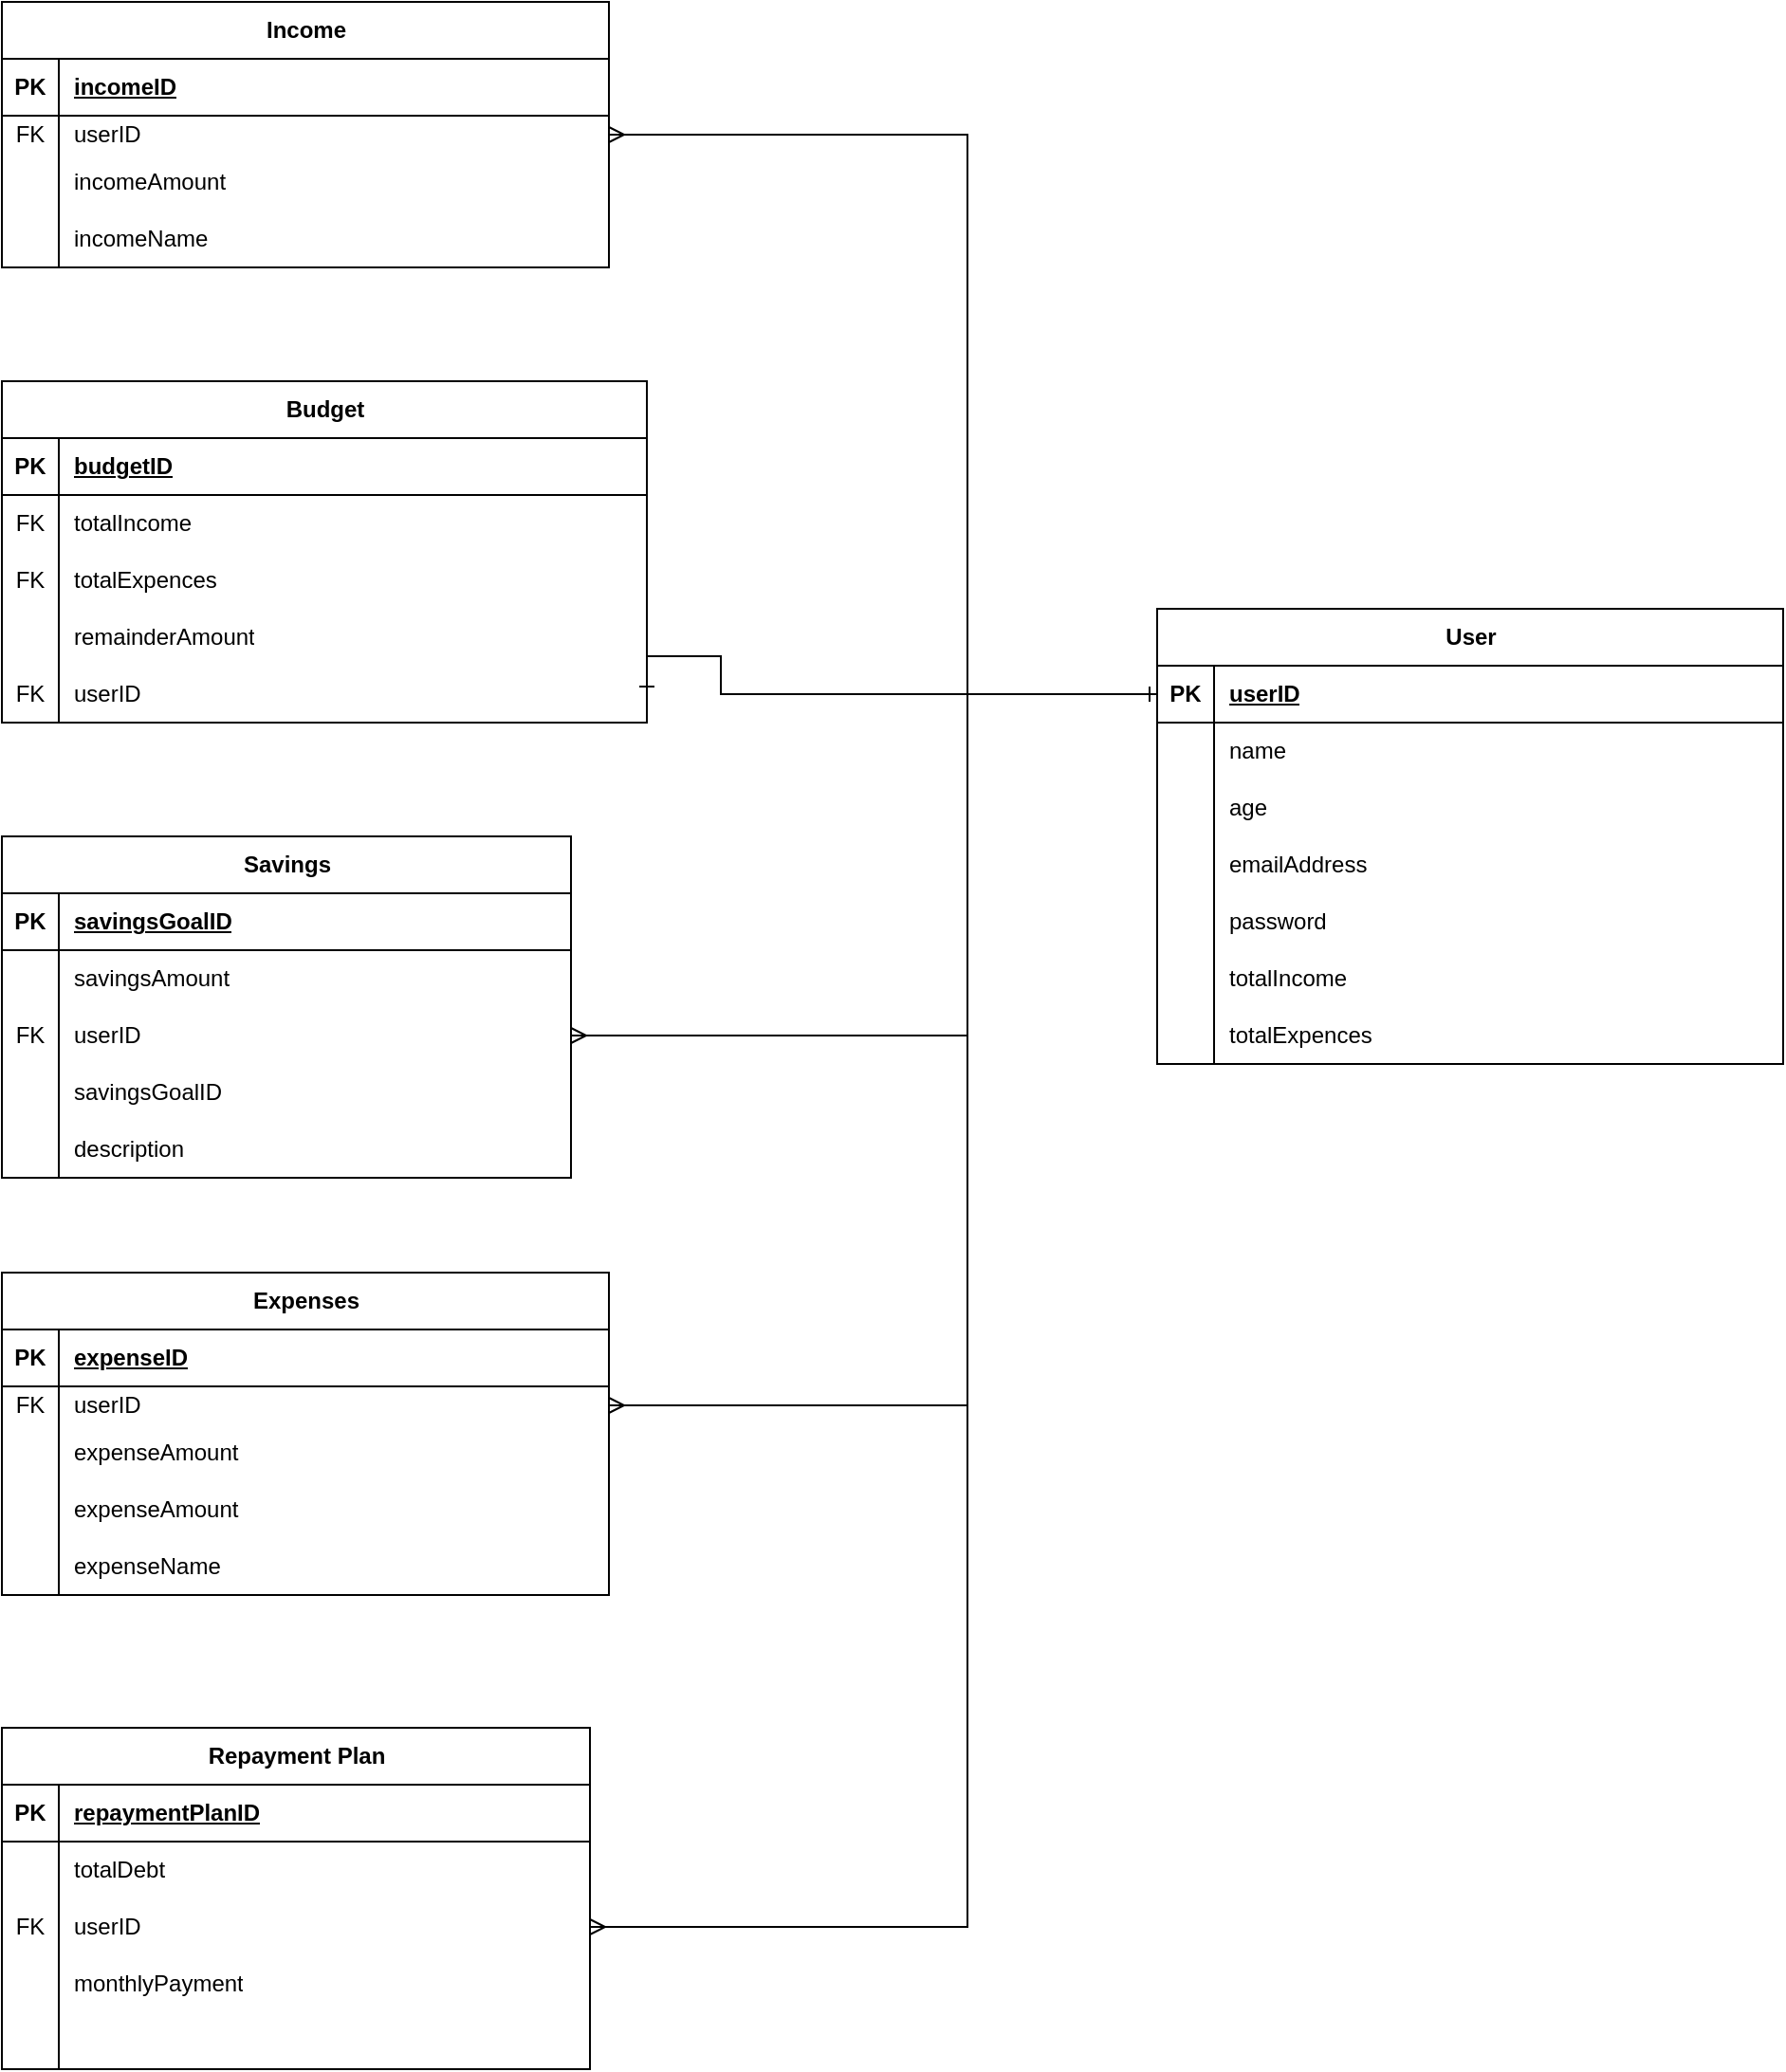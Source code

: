<mxfile version="23.1.5" type="device">
  <diagram name="Page-1" id="XQ-dkR3dl3poLnhSu-D2">
    <mxGraphModel dx="2049" dy="1194" grid="1" gridSize="10" guides="1" tooltips="1" connect="1" arrows="1" fold="1" page="1" pageScale="1" pageWidth="850" pageHeight="1100" math="0" shadow="0">
      <root>
        <mxCell id="0" />
        <mxCell id="1" parent="0" />
        <mxCell id="TmQ6T2Yp7cifDDRlC78--20" value="Expenses" style="shape=table;startSize=30;container=1;collapsible=1;childLayout=tableLayout;fixedRows=1;rowLines=0;fontStyle=1;align=center;resizeLast=1;html=1;" parent="1" vertex="1">
          <mxGeometry x="31" y="700" width="320" height="170" as="geometry" />
        </mxCell>
        <mxCell id="TmQ6T2Yp7cifDDRlC78--21" value="" style="shape=tableRow;horizontal=0;startSize=0;swimlaneHead=0;swimlaneBody=0;fillColor=none;collapsible=0;dropTarget=0;points=[[0,0.5],[1,0.5]];portConstraint=eastwest;top=0;left=0;right=0;bottom=1;" parent="TmQ6T2Yp7cifDDRlC78--20" vertex="1">
          <mxGeometry y="30" width="320" height="30" as="geometry" />
        </mxCell>
        <mxCell id="TmQ6T2Yp7cifDDRlC78--22" value="PK" style="shape=partialRectangle;connectable=0;fillColor=none;top=0;left=0;bottom=0;right=0;fontStyle=1;overflow=hidden;whiteSpace=wrap;html=1;" parent="TmQ6T2Yp7cifDDRlC78--21" vertex="1">
          <mxGeometry width="30" height="30" as="geometry">
            <mxRectangle width="30" height="30" as="alternateBounds" />
          </mxGeometry>
        </mxCell>
        <mxCell id="TmQ6T2Yp7cifDDRlC78--23" value="expenseID" style="shape=partialRectangle;connectable=0;fillColor=none;top=0;left=0;bottom=0;right=0;align=left;spacingLeft=6;fontStyle=5;overflow=hidden;whiteSpace=wrap;html=1;" parent="TmQ6T2Yp7cifDDRlC78--21" vertex="1">
          <mxGeometry x="30" width="290" height="30" as="geometry">
            <mxRectangle width="290" height="30" as="alternateBounds" />
          </mxGeometry>
        </mxCell>
        <mxCell id="TmQ6T2Yp7cifDDRlC78--24" value="" style="shape=tableRow;horizontal=0;startSize=0;swimlaneHead=0;swimlaneBody=0;fillColor=none;collapsible=0;dropTarget=0;points=[[0,0.5],[1,0.5]];portConstraint=eastwest;top=0;left=0;right=0;bottom=0;" parent="TmQ6T2Yp7cifDDRlC78--20" vertex="1">
          <mxGeometry y="60" width="320" height="20" as="geometry" />
        </mxCell>
        <mxCell id="TmQ6T2Yp7cifDDRlC78--25" value="FK" style="shape=partialRectangle;connectable=0;fillColor=none;top=0;left=0;bottom=0;right=0;editable=1;overflow=hidden;whiteSpace=wrap;html=1;" parent="TmQ6T2Yp7cifDDRlC78--24" vertex="1">
          <mxGeometry width="30" height="20" as="geometry">
            <mxRectangle width="30" height="20" as="alternateBounds" />
          </mxGeometry>
        </mxCell>
        <mxCell id="TmQ6T2Yp7cifDDRlC78--26" value="userID" style="shape=partialRectangle;connectable=0;fillColor=none;top=0;left=0;bottom=0;right=0;align=left;spacingLeft=6;overflow=hidden;whiteSpace=wrap;html=1;" parent="TmQ6T2Yp7cifDDRlC78--24" vertex="1">
          <mxGeometry x="30" width="290" height="20" as="geometry">
            <mxRectangle width="290" height="20" as="alternateBounds" />
          </mxGeometry>
        </mxCell>
        <mxCell id="TmQ6T2Yp7cifDDRlC78--155" value="" style="shape=tableRow;horizontal=0;startSize=0;swimlaneHead=0;swimlaneBody=0;fillColor=none;collapsible=0;dropTarget=0;points=[[0,0.5],[1,0.5]];portConstraint=eastwest;top=0;left=0;right=0;bottom=0;" parent="TmQ6T2Yp7cifDDRlC78--20" vertex="1">
          <mxGeometry y="80" width="320" height="30" as="geometry" />
        </mxCell>
        <mxCell id="TmQ6T2Yp7cifDDRlC78--156" value="" style="shape=partialRectangle;connectable=0;fillColor=none;top=0;left=0;bottom=0;right=0;editable=1;overflow=hidden;whiteSpace=wrap;html=1;" parent="TmQ6T2Yp7cifDDRlC78--155" vertex="1">
          <mxGeometry width="30" height="30" as="geometry">
            <mxRectangle width="30" height="30" as="alternateBounds" />
          </mxGeometry>
        </mxCell>
        <mxCell id="TmQ6T2Yp7cifDDRlC78--157" value="expenseAmount" style="shape=partialRectangle;connectable=0;fillColor=none;top=0;left=0;bottom=0;right=0;align=left;spacingLeft=6;overflow=hidden;whiteSpace=wrap;html=1;" parent="TmQ6T2Yp7cifDDRlC78--155" vertex="1">
          <mxGeometry x="30" width="290" height="30" as="geometry">
            <mxRectangle width="290" height="30" as="alternateBounds" />
          </mxGeometry>
        </mxCell>
        <mxCell id="TmQ6T2Yp7cifDDRlC78--27" value="" style="shape=tableRow;horizontal=0;startSize=0;swimlaneHead=0;swimlaneBody=0;fillColor=none;collapsible=0;dropTarget=0;points=[[0,0.5],[1,0.5]];portConstraint=eastwest;top=0;left=0;right=0;bottom=0;" parent="TmQ6T2Yp7cifDDRlC78--20" vertex="1">
          <mxGeometry y="110" width="320" height="30" as="geometry" />
        </mxCell>
        <mxCell id="TmQ6T2Yp7cifDDRlC78--28" value="" style="shape=partialRectangle;connectable=0;fillColor=none;top=0;left=0;bottom=0;right=0;editable=1;overflow=hidden;whiteSpace=wrap;html=1;" parent="TmQ6T2Yp7cifDDRlC78--27" vertex="1">
          <mxGeometry width="30" height="30" as="geometry">
            <mxRectangle width="30" height="30" as="alternateBounds" />
          </mxGeometry>
        </mxCell>
        <mxCell id="TmQ6T2Yp7cifDDRlC78--29" value="expenseAmount" style="shape=partialRectangle;connectable=0;fillColor=none;top=0;left=0;bottom=0;right=0;align=left;spacingLeft=6;overflow=hidden;whiteSpace=wrap;html=1;" parent="TmQ6T2Yp7cifDDRlC78--27" vertex="1">
          <mxGeometry x="30" width="290" height="30" as="geometry">
            <mxRectangle width="290" height="30" as="alternateBounds" />
          </mxGeometry>
        </mxCell>
        <mxCell id="TmQ6T2Yp7cifDDRlC78--30" value="" style="shape=tableRow;horizontal=0;startSize=0;swimlaneHead=0;swimlaneBody=0;fillColor=none;collapsible=0;dropTarget=0;points=[[0,0.5],[1,0.5]];portConstraint=eastwest;top=0;left=0;right=0;bottom=0;" parent="TmQ6T2Yp7cifDDRlC78--20" vertex="1">
          <mxGeometry y="140" width="320" height="30" as="geometry" />
        </mxCell>
        <mxCell id="TmQ6T2Yp7cifDDRlC78--31" value="" style="shape=partialRectangle;connectable=0;fillColor=none;top=0;left=0;bottom=0;right=0;editable=1;overflow=hidden;whiteSpace=wrap;html=1;" parent="TmQ6T2Yp7cifDDRlC78--30" vertex="1">
          <mxGeometry width="30" height="30" as="geometry">
            <mxRectangle width="30" height="30" as="alternateBounds" />
          </mxGeometry>
        </mxCell>
        <mxCell id="TmQ6T2Yp7cifDDRlC78--32" value="expenseName" style="shape=partialRectangle;connectable=0;fillColor=none;top=0;left=0;bottom=0;right=0;align=left;spacingLeft=6;overflow=hidden;whiteSpace=wrap;html=1;" parent="TmQ6T2Yp7cifDDRlC78--30" vertex="1">
          <mxGeometry x="30" width="290" height="30" as="geometry">
            <mxRectangle width="290" height="30" as="alternateBounds" />
          </mxGeometry>
        </mxCell>
        <mxCell id="TmQ6T2Yp7cifDDRlC78--39" value="Budget" style="shape=table;startSize=30;container=1;collapsible=1;childLayout=tableLayout;fixedRows=1;rowLines=0;fontStyle=1;align=center;resizeLast=1;html=1;" parent="1" vertex="1">
          <mxGeometry x="31" y="230" width="340" height="180" as="geometry" />
        </mxCell>
        <mxCell id="TmQ6T2Yp7cifDDRlC78--40" value="" style="shape=tableRow;horizontal=0;startSize=0;swimlaneHead=0;swimlaneBody=0;fillColor=none;collapsible=0;dropTarget=0;points=[[0,0.5],[1,0.5]];portConstraint=eastwest;top=0;left=0;right=0;bottom=1;" parent="TmQ6T2Yp7cifDDRlC78--39" vertex="1">
          <mxGeometry y="30" width="340" height="30" as="geometry" />
        </mxCell>
        <mxCell id="TmQ6T2Yp7cifDDRlC78--41" value="PK" style="shape=partialRectangle;connectable=0;fillColor=none;top=0;left=0;bottom=0;right=0;fontStyle=1;overflow=hidden;whiteSpace=wrap;html=1;" parent="TmQ6T2Yp7cifDDRlC78--40" vertex="1">
          <mxGeometry width="30" height="30" as="geometry">
            <mxRectangle width="30" height="30" as="alternateBounds" />
          </mxGeometry>
        </mxCell>
        <mxCell id="TmQ6T2Yp7cifDDRlC78--42" value="budgetID" style="shape=partialRectangle;connectable=0;fillColor=none;top=0;left=0;bottom=0;right=0;align=left;spacingLeft=6;fontStyle=5;overflow=hidden;whiteSpace=wrap;html=1;" parent="TmQ6T2Yp7cifDDRlC78--40" vertex="1">
          <mxGeometry x="30" width="310" height="30" as="geometry">
            <mxRectangle width="310" height="30" as="alternateBounds" />
          </mxGeometry>
        </mxCell>
        <mxCell id="TmQ6T2Yp7cifDDRlC78--43" value="" style="shape=tableRow;horizontal=0;startSize=0;swimlaneHead=0;swimlaneBody=0;fillColor=none;collapsible=0;dropTarget=0;points=[[0,0.5],[1,0.5]];portConstraint=eastwest;top=0;left=0;right=0;bottom=0;" parent="TmQ6T2Yp7cifDDRlC78--39" vertex="1">
          <mxGeometry y="60" width="340" height="30" as="geometry" />
        </mxCell>
        <mxCell id="TmQ6T2Yp7cifDDRlC78--44" value="FK" style="shape=partialRectangle;connectable=0;fillColor=none;top=0;left=0;bottom=0;right=0;editable=1;overflow=hidden;whiteSpace=wrap;html=1;" parent="TmQ6T2Yp7cifDDRlC78--43" vertex="1">
          <mxGeometry width="30" height="30" as="geometry">
            <mxRectangle width="30" height="30" as="alternateBounds" />
          </mxGeometry>
        </mxCell>
        <mxCell id="TmQ6T2Yp7cifDDRlC78--45" value="totalIncome" style="shape=partialRectangle;connectable=0;fillColor=none;top=0;left=0;bottom=0;right=0;align=left;spacingLeft=6;overflow=hidden;whiteSpace=wrap;html=1;" parent="TmQ6T2Yp7cifDDRlC78--43" vertex="1">
          <mxGeometry x="30" width="310" height="30" as="geometry">
            <mxRectangle width="310" height="30" as="alternateBounds" />
          </mxGeometry>
        </mxCell>
        <mxCell id="TmQ6T2Yp7cifDDRlC78--46" value="" style="shape=tableRow;horizontal=0;startSize=0;swimlaneHead=0;swimlaneBody=0;fillColor=none;collapsible=0;dropTarget=0;points=[[0,0.5],[1,0.5]];portConstraint=eastwest;top=0;left=0;right=0;bottom=0;" parent="TmQ6T2Yp7cifDDRlC78--39" vertex="1">
          <mxGeometry y="90" width="340" height="30" as="geometry" />
        </mxCell>
        <mxCell id="TmQ6T2Yp7cifDDRlC78--47" value="FK" style="shape=partialRectangle;connectable=0;fillColor=none;top=0;left=0;bottom=0;right=0;editable=1;overflow=hidden;whiteSpace=wrap;html=1;" parent="TmQ6T2Yp7cifDDRlC78--46" vertex="1">
          <mxGeometry width="30" height="30" as="geometry">
            <mxRectangle width="30" height="30" as="alternateBounds" />
          </mxGeometry>
        </mxCell>
        <mxCell id="TmQ6T2Yp7cifDDRlC78--48" value="totalExpences" style="shape=partialRectangle;connectable=0;fillColor=none;top=0;left=0;bottom=0;right=0;align=left;spacingLeft=6;overflow=hidden;whiteSpace=wrap;html=1;" parent="TmQ6T2Yp7cifDDRlC78--46" vertex="1">
          <mxGeometry x="30" width="310" height="30" as="geometry">
            <mxRectangle width="310" height="30" as="alternateBounds" />
          </mxGeometry>
        </mxCell>
        <mxCell id="TmQ6T2Yp7cifDDRlC78--49" value="" style="shape=tableRow;horizontal=0;startSize=0;swimlaneHead=0;swimlaneBody=0;fillColor=none;collapsible=0;dropTarget=0;points=[[0,0.5],[1,0.5]];portConstraint=eastwest;top=0;left=0;right=0;bottom=0;" parent="TmQ6T2Yp7cifDDRlC78--39" vertex="1">
          <mxGeometry y="120" width="340" height="30" as="geometry" />
        </mxCell>
        <mxCell id="TmQ6T2Yp7cifDDRlC78--50" value="" style="shape=partialRectangle;connectable=0;fillColor=none;top=0;left=0;bottom=0;right=0;editable=1;overflow=hidden;whiteSpace=wrap;html=1;" parent="TmQ6T2Yp7cifDDRlC78--49" vertex="1">
          <mxGeometry width="30" height="30" as="geometry">
            <mxRectangle width="30" height="30" as="alternateBounds" />
          </mxGeometry>
        </mxCell>
        <mxCell id="TmQ6T2Yp7cifDDRlC78--51" value="remainderAmount" style="shape=partialRectangle;connectable=0;fillColor=none;top=0;left=0;bottom=0;right=0;align=left;spacingLeft=6;overflow=hidden;whiteSpace=wrap;html=1;" parent="TmQ6T2Yp7cifDDRlC78--49" vertex="1">
          <mxGeometry x="30" width="310" height="30" as="geometry">
            <mxRectangle width="310" height="30" as="alternateBounds" />
          </mxGeometry>
        </mxCell>
        <mxCell id="TmQ6T2Yp7cifDDRlC78--52" value="" style="shape=tableRow;horizontal=0;startSize=0;swimlaneHead=0;swimlaneBody=0;fillColor=none;collapsible=0;dropTarget=0;points=[[0,0.5],[1,0.5]];portConstraint=eastwest;top=0;left=0;right=0;bottom=0;" parent="TmQ6T2Yp7cifDDRlC78--39" vertex="1">
          <mxGeometry y="150" width="340" height="30" as="geometry" />
        </mxCell>
        <mxCell id="TmQ6T2Yp7cifDDRlC78--53" value="FK" style="shape=partialRectangle;connectable=0;fillColor=none;top=0;left=0;bottom=0;right=0;editable=1;overflow=hidden;whiteSpace=wrap;html=1;" parent="TmQ6T2Yp7cifDDRlC78--52" vertex="1">
          <mxGeometry width="30" height="30" as="geometry">
            <mxRectangle width="30" height="30" as="alternateBounds" />
          </mxGeometry>
        </mxCell>
        <mxCell id="TmQ6T2Yp7cifDDRlC78--54" value="userID" style="shape=partialRectangle;connectable=0;fillColor=none;top=0;left=0;bottom=0;right=0;align=left;spacingLeft=6;overflow=hidden;whiteSpace=wrap;html=1;" parent="TmQ6T2Yp7cifDDRlC78--52" vertex="1">
          <mxGeometry x="30" width="310" height="30" as="geometry">
            <mxRectangle width="310" height="30" as="alternateBounds" />
          </mxGeometry>
        </mxCell>
        <mxCell id="TmQ6T2Yp7cifDDRlC78--58" value="Savings" style="shape=table;startSize=30;container=1;collapsible=1;childLayout=tableLayout;fixedRows=1;rowLines=0;fontStyle=1;align=center;resizeLast=1;html=1;" parent="1" vertex="1">
          <mxGeometry x="31" y="470" width="300" height="180" as="geometry" />
        </mxCell>
        <mxCell id="TmQ6T2Yp7cifDDRlC78--59" value="" style="shape=tableRow;horizontal=0;startSize=0;swimlaneHead=0;swimlaneBody=0;fillColor=none;collapsible=0;dropTarget=0;points=[[0,0.5],[1,0.5]];portConstraint=eastwest;top=0;left=0;right=0;bottom=1;" parent="TmQ6T2Yp7cifDDRlC78--58" vertex="1">
          <mxGeometry y="30" width="300" height="30" as="geometry" />
        </mxCell>
        <mxCell id="TmQ6T2Yp7cifDDRlC78--60" value="PK" style="shape=partialRectangle;connectable=0;fillColor=none;top=0;left=0;bottom=0;right=0;fontStyle=1;overflow=hidden;whiteSpace=wrap;html=1;" parent="TmQ6T2Yp7cifDDRlC78--59" vertex="1">
          <mxGeometry width="30" height="30" as="geometry">
            <mxRectangle width="30" height="30" as="alternateBounds" />
          </mxGeometry>
        </mxCell>
        <mxCell id="TmQ6T2Yp7cifDDRlC78--61" value="savingsGoalID" style="shape=partialRectangle;connectable=0;fillColor=none;top=0;left=0;bottom=0;right=0;align=left;spacingLeft=6;fontStyle=5;overflow=hidden;whiteSpace=wrap;html=1;" parent="TmQ6T2Yp7cifDDRlC78--59" vertex="1">
          <mxGeometry x="30" width="270" height="30" as="geometry">
            <mxRectangle width="270" height="30" as="alternateBounds" />
          </mxGeometry>
        </mxCell>
        <mxCell id="TmQ6T2Yp7cifDDRlC78--62" value="" style="shape=tableRow;horizontal=0;startSize=0;swimlaneHead=0;swimlaneBody=0;fillColor=none;collapsible=0;dropTarget=0;points=[[0,0.5],[1,0.5]];portConstraint=eastwest;top=0;left=0;right=0;bottom=0;" parent="TmQ6T2Yp7cifDDRlC78--58" vertex="1">
          <mxGeometry y="60" width="300" height="30" as="geometry" />
        </mxCell>
        <mxCell id="TmQ6T2Yp7cifDDRlC78--63" value="" style="shape=partialRectangle;connectable=0;fillColor=none;top=0;left=0;bottom=0;right=0;editable=1;overflow=hidden;whiteSpace=wrap;html=1;" parent="TmQ6T2Yp7cifDDRlC78--62" vertex="1">
          <mxGeometry width="30" height="30" as="geometry">
            <mxRectangle width="30" height="30" as="alternateBounds" />
          </mxGeometry>
        </mxCell>
        <mxCell id="TmQ6T2Yp7cifDDRlC78--64" value="savingsAmount" style="shape=partialRectangle;connectable=0;fillColor=none;top=0;left=0;bottom=0;right=0;align=left;spacingLeft=6;overflow=hidden;whiteSpace=wrap;html=1;" parent="TmQ6T2Yp7cifDDRlC78--62" vertex="1">
          <mxGeometry x="30" width="270" height="30" as="geometry">
            <mxRectangle width="270" height="30" as="alternateBounds" />
          </mxGeometry>
        </mxCell>
        <mxCell id="TmQ6T2Yp7cifDDRlC78--65" value="" style="shape=tableRow;horizontal=0;startSize=0;swimlaneHead=0;swimlaneBody=0;fillColor=none;collapsible=0;dropTarget=0;points=[[0,0.5],[1,0.5]];portConstraint=eastwest;top=0;left=0;right=0;bottom=0;" parent="TmQ6T2Yp7cifDDRlC78--58" vertex="1">
          <mxGeometry y="90" width="300" height="30" as="geometry" />
        </mxCell>
        <mxCell id="TmQ6T2Yp7cifDDRlC78--66" value="FK" style="shape=partialRectangle;connectable=0;fillColor=none;top=0;left=0;bottom=0;right=0;editable=1;overflow=hidden;whiteSpace=wrap;html=1;" parent="TmQ6T2Yp7cifDDRlC78--65" vertex="1">
          <mxGeometry width="30" height="30" as="geometry">
            <mxRectangle width="30" height="30" as="alternateBounds" />
          </mxGeometry>
        </mxCell>
        <mxCell id="TmQ6T2Yp7cifDDRlC78--67" value="userID" style="shape=partialRectangle;connectable=0;fillColor=none;top=0;left=0;bottom=0;right=0;align=left;spacingLeft=6;overflow=hidden;whiteSpace=wrap;html=1;" parent="TmQ6T2Yp7cifDDRlC78--65" vertex="1">
          <mxGeometry x="30" width="270" height="30" as="geometry">
            <mxRectangle width="270" height="30" as="alternateBounds" />
          </mxGeometry>
        </mxCell>
        <mxCell id="TmQ6T2Yp7cifDDRlC78--68" value="" style="shape=tableRow;horizontal=0;startSize=0;swimlaneHead=0;swimlaneBody=0;fillColor=none;collapsible=0;dropTarget=0;points=[[0,0.5],[1,0.5]];portConstraint=eastwest;top=0;left=0;right=0;bottom=0;" parent="TmQ6T2Yp7cifDDRlC78--58" vertex="1">
          <mxGeometry y="120" width="300" height="30" as="geometry" />
        </mxCell>
        <mxCell id="TmQ6T2Yp7cifDDRlC78--69" value="" style="shape=partialRectangle;connectable=0;fillColor=none;top=0;left=0;bottom=0;right=0;editable=1;overflow=hidden;whiteSpace=wrap;html=1;" parent="TmQ6T2Yp7cifDDRlC78--68" vertex="1">
          <mxGeometry width="30" height="30" as="geometry">
            <mxRectangle width="30" height="30" as="alternateBounds" />
          </mxGeometry>
        </mxCell>
        <mxCell id="TmQ6T2Yp7cifDDRlC78--70" value="savingsGoalID" style="shape=partialRectangle;connectable=0;fillColor=none;top=0;left=0;bottom=0;right=0;align=left;spacingLeft=6;overflow=hidden;whiteSpace=wrap;html=1;" parent="TmQ6T2Yp7cifDDRlC78--68" vertex="1">
          <mxGeometry x="30" width="270" height="30" as="geometry">
            <mxRectangle width="270" height="30" as="alternateBounds" />
          </mxGeometry>
        </mxCell>
        <mxCell id="TmQ6T2Yp7cifDDRlC78--71" value="" style="shape=tableRow;horizontal=0;startSize=0;swimlaneHead=0;swimlaneBody=0;fillColor=none;collapsible=0;dropTarget=0;points=[[0,0.5],[1,0.5]];portConstraint=eastwest;top=0;left=0;right=0;bottom=0;" parent="TmQ6T2Yp7cifDDRlC78--58" vertex="1">
          <mxGeometry y="150" width="300" height="30" as="geometry" />
        </mxCell>
        <mxCell id="TmQ6T2Yp7cifDDRlC78--72" value="" style="shape=partialRectangle;connectable=0;fillColor=none;top=0;left=0;bottom=0;right=0;editable=1;overflow=hidden;whiteSpace=wrap;html=1;" parent="TmQ6T2Yp7cifDDRlC78--71" vertex="1">
          <mxGeometry width="30" height="30" as="geometry">
            <mxRectangle width="30" height="30" as="alternateBounds" />
          </mxGeometry>
        </mxCell>
        <mxCell id="TmQ6T2Yp7cifDDRlC78--73" value="description" style="shape=partialRectangle;connectable=0;fillColor=none;top=0;left=0;bottom=0;right=0;align=left;spacingLeft=6;overflow=hidden;whiteSpace=wrap;html=1;" parent="TmQ6T2Yp7cifDDRlC78--71" vertex="1">
          <mxGeometry x="30" width="270" height="30" as="geometry">
            <mxRectangle width="270" height="30" as="alternateBounds" />
          </mxGeometry>
        </mxCell>
        <mxCell id="TmQ6T2Yp7cifDDRlC78--80" value="Income" style="shape=table;startSize=30;container=1;collapsible=1;childLayout=tableLayout;fixedRows=1;rowLines=0;fontStyle=1;align=center;resizeLast=1;html=1;" parent="1" vertex="1">
          <mxGeometry x="31" y="30" width="320" height="140" as="geometry" />
        </mxCell>
        <mxCell id="TmQ6T2Yp7cifDDRlC78--81" value="" style="shape=tableRow;horizontal=0;startSize=0;swimlaneHead=0;swimlaneBody=0;fillColor=none;collapsible=0;dropTarget=0;points=[[0,0.5],[1,0.5]];portConstraint=eastwest;top=0;left=0;right=0;bottom=1;" parent="TmQ6T2Yp7cifDDRlC78--80" vertex="1">
          <mxGeometry y="30" width="320" height="30" as="geometry" />
        </mxCell>
        <mxCell id="TmQ6T2Yp7cifDDRlC78--82" value="PK" style="shape=partialRectangle;connectable=0;fillColor=none;top=0;left=0;bottom=0;right=0;fontStyle=1;overflow=hidden;whiteSpace=wrap;html=1;" parent="TmQ6T2Yp7cifDDRlC78--81" vertex="1">
          <mxGeometry width="30" height="30" as="geometry">
            <mxRectangle width="30" height="30" as="alternateBounds" />
          </mxGeometry>
        </mxCell>
        <mxCell id="TmQ6T2Yp7cifDDRlC78--83" value="incomeID" style="shape=partialRectangle;connectable=0;fillColor=none;top=0;left=0;bottom=0;right=0;align=left;spacingLeft=6;fontStyle=5;overflow=hidden;whiteSpace=wrap;html=1;" parent="TmQ6T2Yp7cifDDRlC78--81" vertex="1">
          <mxGeometry x="30" width="290" height="30" as="geometry">
            <mxRectangle width="290" height="30" as="alternateBounds" />
          </mxGeometry>
        </mxCell>
        <mxCell id="TmQ6T2Yp7cifDDRlC78--84" value="" style="shape=tableRow;horizontal=0;startSize=0;swimlaneHead=0;swimlaneBody=0;fillColor=none;collapsible=0;dropTarget=0;points=[[0,0.5],[1,0.5]];portConstraint=eastwest;top=0;left=0;right=0;bottom=0;" parent="TmQ6T2Yp7cifDDRlC78--80" vertex="1">
          <mxGeometry y="60" width="320" height="20" as="geometry" />
        </mxCell>
        <mxCell id="TmQ6T2Yp7cifDDRlC78--85" value="FK" style="shape=partialRectangle;connectable=0;fillColor=none;top=0;left=0;bottom=0;right=0;editable=1;overflow=hidden;whiteSpace=wrap;html=1;" parent="TmQ6T2Yp7cifDDRlC78--84" vertex="1">
          <mxGeometry width="30" height="20" as="geometry">
            <mxRectangle width="30" height="20" as="alternateBounds" />
          </mxGeometry>
        </mxCell>
        <mxCell id="TmQ6T2Yp7cifDDRlC78--86" value="userID" style="shape=partialRectangle;connectable=0;fillColor=none;top=0;left=0;bottom=0;right=0;align=left;spacingLeft=6;overflow=hidden;whiteSpace=wrap;html=1;" parent="TmQ6T2Yp7cifDDRlC78--84" vertex="1">
          <mxGeometry x="30" width="290" height="20" as="geometry">
            <mxRectangle width="290" height="20" as="alternateBounds" />
          </mxGeometry>
        </mxCell>
        <mxCell id="TmQ6T2Yp7cifDDRlC78--87" value="" style="shape=tableRow;horizontal=0;startSize=0;swimlaneHead=0;swimlaneBody=0;fillColor=none;collapsible=0;dropTarget=0;points=[[0,0.5],[1,0.5]];portConstraint=eastwest;top=0;left=0;right=0;bottom=0;" parent="TmQ6T2Yp7cifDDRlC78--80" vertex="1">
          <mxGeometry y="80" width="320" height="30" as="geometry" />
        </mxCell>
        <mxCell id="TmQ6T2Yp7cifDDRlC78--88" value="" style="shape=partialRectangle;connectable=0;fillColor=none;top=0;left=0;bottom=0;right=0;editable=1;overflow=hidden;whiteSpace=wrap;html=1;" parent="TmQ6T2Yp7cifDDRlC78--87" vertex="1">
          <mxGeometry width="30" height="30" as="geometry">
            <mxRectangle width="30" height="30" as="alternateBounds" />
          </mxGeometry>
        </mxCell>
        <mxCell id="TmQ6T2Yp7cifDDRlC78--89" value="incomeAmount" style="shape=partialRectangle;connectable=0;fillColor=none;top=0;left=0;bottom=0;right=0;align=left;spacingLeft=6;overflow=hidden;whiteSpace=wrap;html=1;" parent="TmQ6T2Yp7cifDDRlC78--87" vertex="1">
          <mxGeometry x="30" width="290" height="30" as="geometry">
            <mxRectangle width="290" height="30" as="alternateBounds" />
          </mxGeometry>
        </mxCell>
        <mxCell id="TmQ6T2Yp7cifDDRlC78--90" value="" style="shape=tableRow;horizontal=0;startSize=0;swimlaneHead=0;swimlaneBody=0;fillColor=none;collapsible=0;dropTarget=0;points=[[0,0.5],[1,0.5]];portConstraint=eastwest;top=0;left=0;right=0;bottom=0;" parent="TmQ6T2Yp7cifDDRlC78--80" vertex="1">
          <mxGeometry y="110" width="320" height="30" as="geometry" />
        </mxCell>
        <mxCell id="TmQ6T2Yp7cifDDRlC78--91" value="" style="shape=partialRectangle;connectable=0;fillColor=none;top=0;left=0;bottom=0;right=0;editable=1;overflow=hidden;whiteSpace=wrap;html=1;" parent="TmQ6T2Yp7cifDDRlC78--90" vertex="1">
          <mxGeometry width="30" height="30" as="geometry">
            <mxRectangle width="30" height="30" as="alternateBounds" />
          </mxGeometry>
        </mxCell>
        <mxCell id="TmQ6T2Yp7cifDDRlC78--92" value="incomeName" style="shape=partialRectangle;connectable=0;fillColor=none;top=0;left=0;bottom=0;right=0;align=left;spacingLeft=6;overflow=hidden;whiteSpace=wrap;html=1;" parent="TmQ6T2Yp7cifDDRlC78--90" vertex="1">
          <mxGeometry x="30" width="290" height="30" as="geometry">
            <mxRectangle width="290" height="30" as="alternateBounds" />
          </mxGeometry>
        </mxCell>
        <mxCell id="TmQ6T2Yp7cifDDRlC78--99" value="Repayment Plan" style="shape=table;startSize=30;container=1;collapsible=1;childLayout=tableLayout;fixedRows=1;rowLines=0;fontStyle=1;align=center;resizeLast=1;html=1;" parent="1" vertex="1">
          <mxGeometry x="31" y="940" width="310" height="180" as="geometry" />
        </mxCell>
        <mxCell id="TmQ6T2Yp7cifDDRlC78--100" value="" style="shape=tableRow;horizontal=0;startSize=0;swimlaneHead=0;swimlaneBody=0;fillColor=none;collapsible=0;dropTarget=0;points=[[0,0.5],[1,0.5]];portConstraint=eastwest;top=0;left=0;right=0;bottom=1;" parent="TmQ6T2Yp7cifDDRlC78--99" vertex="1">
          <mxGeometry y="30" width="310" height="30" as="geometry" />
        </mxCell>
        <mxCell id="TmQ6T2Yp7cifDDRlC78--101" value="PK" style="shape=partialRectangle;connectable=0;fillColor=none;top=0;left=0;bottom=0;right=0;fontStyle=1;overflow=hidden;whiteSpace=wrap;html=1;" parent="TmQ6T2Yp7cifDDRlC78--100" vertex="1">
          <mxGeometry width="30" height="30" as="geometry">
            <mxRectangle width="30" height="30" as="alternateBounds" />
          </mxGeometry>
        </mxCell>
        <mxCell id="TmQ6T2Yp7cifDDRlC78--102" value="repaymentPlanID" style="shape=partialRectangle;connectable=0;fillColor=none;top=0;left=0;bottom=0;right=0;align=left;spacingLeft=6;fontStyle=5;overflow=hidden;whiteSpace=wrap;html=1;" parent="TmQ6T2Yp7cifDDRlC78--100" vertex="1">
          <mxGeometry x="30" width="280" height="30" as="geometry">
            <mxRectangle width="280" height="30" as="alternateBounds" />
          </mxGeometry>
        </mxCell>
        <mxCell id="TmQ6T2Yp7cifDDRlC78--103" value="" style="shape=tableRow;horizontal=0;startSize=0;swimlaneHead=0;swimlaneBody=0;fillColor=none;collapsible=0;dropTarget=0;points=[[0,0.5],[1,0.5]];portConstraint=eastwest;top=0;left=0;right=0;bottom=0;" parent="TmQ6T2Yp7cifDDRlC78--99" vertex="1">
          <mxGeometry y="60" width="310" height="30" as="geometry" />
        </mxCell>
        <mxCell id="TmQ6T2Yp7cifDDRlC78--104" value="" style="shape=partialRectangle;connectable=0;fillColor=none;top=0;left=0;bottom=0;right=0;editable=1;overflow=hidden;whiteSpace=wrap;html=1;" parent="TmQ6T2Yp7cifDDRlC78--103" vertex="1">
          <mxGeometry width="30" height="30" as="geometry">
            <mxRectangle width="30" height="30" as="alternateBounds" />
          </mxGeometry>
        </mxCell>
        <mxCell id="TmQ6T2Yp7cifDDRlC78--105" value="totalDebt" style="shape=partialRectangle;connectable=0;fillColor=none;top=0;left=0;bottom=0;right=0;align=left;spacingLeft=6;overflow=hidden;whiteSpace=wrap;html=1;" parent="TmQ6T2Yp7cifDDRlC78--103" vertex="1">
          <mxGeometry x="30" width="280" height="30" as="geometry">
            <mxRectangle width="280" height="30" as="alternateBounds" />
          </mxGeometry>
        </mxCell>
        <mxCell id="TmQ6T2Yp7cifDDRlC78--106" value="" style="shape=tableRow;horizontal=0;startSize=0;swimlaneHead=0;swimlaneBody=0;fillColor=none;collapsible=0;dropTarget=0;points=[[0,0.5],[1,0.5]];portConstraint=eastwest;top=0;left=0;right=0;bottom=0;" parent="TmQ6T2Yp7cifDDRlC78--99" vertex="1">
          <mxGeometry y="90" width="310" height="30" as="geometry" />
        </mxCell>
        <mxCell id="TmQ6T2Yp7cifDDRlC78--107" value="FK" style="shape=partialRectangle;connectable=0;fillColor=none;top=0;left=0;bottom=0;right=0;editable=1;overflow=hidden;whiteSpace=wrap;html=1;" parent="TmQ6T2Yp7cifDDRlC78--106" vertex="1">
          <mxGeometry width="30" height="30" as="geometry">
            <mxRectangle width="30" height="30" as="alternateBounds" />
          </mxGeometry>
        </mxCell>
        <mxCell id="TmQ6T2Yp7cifDDRlC78--108" value="userID" style="shape=partialRectangle;connectable=0;fillColor=none;top=0;left=0;bottom=0;right=0;align=left;spacingLeft=6;overflow=hidden;whiteSpace=wrap;html=1;" parent="TmQ6T2Yp7cifDDRlC78--106" vertex="1">
          <mxGeometry x="30" width="280" height="30" as="geometry">
            <mxRectangle width="280" height="30" as="alternateBounds" />
          </mxGeometry>
        </mxCell>
        <mxCell id="TmQ6T2Yp7cifDDRlC78--112" value="" style="shape=tableRow;horizontal=0;startSize=0;swimlaneHead=0;swimlaneBody=0;fillColor=none;collapsible=0;dropTarget=0;points=[[0,0.5],[1,0.5]];portConstraint=eastwest;top=0;left=0;right=0;bottom=0;" parent="TmQ6T2Yp7cifDDRlC78--99" vertex="1">
          <mxGeometry y="120" width="310" height="30" as="geometry" />
        </mxCell>
        <mxCell id="TmQ6T2Yp7cifDDRlC78--113" value="" style="shape=partialRectangle;connectable=0;fillColor=none;top=0;left=0;bottom=0;right=0;editable=1;overflow=hidden;whiteSpace=wrap;html=1;" parent="TmQ6T2Yp7cifDDRlC78--112" vertex="1">
          <mxGeometry width="30" height="30" as="geometry">
            <mxRectangle width="30" height="30" as="alternateBounds" />
          </mxGeometry>
        </mxCell>
        <mxCell id="TmQ6T2Yp7cifDDRlC78--114" value="monthlyPayment" style="shape=partialRectangle;connectable=0;fillColor=none;top=0;left=0;bottom=0;right=0;align=left;spacingLeft=6;overflow=hidden;whiteSpace=wrap;html=1;" parent="TmQ6T2Yp7cifDDRlC78--112" vertex="1">
          <mxGeometry x="30" width="280" height="30" as="geometry">
            <mxRectangle width="280" height="30" as="alternateBounds" />
          </mxGeometry>
        </mxCell>
        <mxCell id="TmQ6T2Yp7cifDDRlC78--115" value="" style="shape=tableRow;horizontal=0;startSize=0;swimlaneHead=0;swimlaneBody=0;fillColor=none;collapsible=0;dropTarget=0;points=[[0,0.5],[1,0.5]];portConstraint=eastwest;top=0;left=0;right=0;bottom=0;" parent="TmQ6T2Yp7cifDDRlC78--99" vertex="1">
          <mxGeometry y="150" width="310" height="30" as="geometry" />
        </mxCell>
        <mxCell id="TmQ6T2Yp7cifDDRlC78--116" value="" style="shape=partialRectangle;connectable=0;fillColor=none;top=0;left=0;bottom=0;right=0;editable=1;overflow=hidden;whiteSpace=wrap;html=1;" parent="TmQ6T2Yp7cifDDRlC78--115" vertex="1">
          <mxGeometry width="30" height="30" as="geometry">
            <mxRectangle width="30" height="30" as="alternateBounds" />
          </mxGeometry>
        </mxCell>
        <mxCell id="TmQ6T2Yp7cifDDRlC78--117" value="" style="shape=partialRectangle;connectable=0;fillColor=none;top=0;left=0;bottom=0;right=0;align=left;spacingLeft=6;overflow=hidden;whiteSpace=wrap;html=1;" parent="TmQ6T2Yp7cifDDRlC78--115" vertex="1">
          <mxGeometry x="30" width="280" height="30" as="geometry">
            <mxRectangle width="280" height="30" as="alternateBounds" />
          </mxGeometry>
        </mxCell>
        <mxCell id="TmQ6T2Yp7cifDDRlC78--118" value="User" style="shape=table;startSize=30;container=1;collapsible=1;childLayout=tableLayout;fixedRows=1;rowLines=0;fontStyle=1;align=center;resizeLast=1;html=1;" parent="1" vertex="1">
          <mxGeometry x="640" y="350" width="330" height="240" as="geometry" />
        </mxCell>
        <mxCell id="TmQ6T2Yp7cifDDRlC78--119" value="" style="shape=tableRow;horizontal=0;startSize=0;swimlaneHead=0;swimlaneBody=0;fillColor=none;collapsible=0;dropTarget=0;points=[[0,0.5],[1,0.5]];portConstraint=eastwest;top=0;left=0;right=0;bottom=1;" parent="TmQ6T2Yp7cifDDRlC78--118" vertex="1">
          <mxGeometry y="30" width="330" height="30" as="geometry" />
        </mxCell>
        <mxCell id="TmQ6T2Yp7cifDDRlC78--120" value="PK" style="shape=partialRectangle;connectable=0;fillColor=none;top=0;left=0;bottom=0;right=0;fontStyle=1;overflow=hidden;whiteSpace=wrap;html=1;" parent="TmQ6T2Yp7cifDDRlC78--119" vertex="1">
          <mxGeometry width="30" height="30" as="geometry">
            <mxRectangle width="30" height="30" as="alternateBounds" />
          </mxGeometry>
        </mxCell>
        <mxCell id="TmQ6T2Yp7cifDDRlC78--121" value="userID" style="shape=partialRectangle;connectable=0;fillColor=none;top=0;left=0;bottom=0;right=0;align=left;spacingLeft=6;fontStyle=5;overflow=hidden;whiteSpace=wrap;html=1;" parent="TmQ6T2Yp7cifDDRlC78--119" vertex="1">
          <mxGeometry x="30" width="300" height="30" as="geometry">
            <mxRectangle width="300" height="30" as="alternateBounds" />
          </mxGeometry>
        </mxCell>
        <mxCell id="TmQ6T2Yp7cifDDRlC78--122" value="" style="shape=tableRow;horizontal=0;startSize=0;swimlaneHead=0;swimlaneBody=0;fillColor=none;collapsible=0;dropTarget=0;points=[[0,0.5],[1,0.5]];portConstraint=eastwest;top=0;left=0;right=0;bottom=0;" parent="TmQ6T2Yp7cifDDRlC78--118" vertex="1">
          <mxGeometry y="60" width="330" height="30" as="geometry" />
        </mxCell>
        <mxCell id="TmQ6T2Yp7cifDDRlC78--123" value="" style="shape=partialRectangle;connectable=0;fillColor=none;top=0;left=0;bottom=0;right=0;editable=1;overflow=hidden;whiteSpace=wrap;html=1;" parent="TmQ6T2Yp7cifDDRlC78--122" vertex="1">
          <mxGeometry width="30" height="30" as="geometry">
            <mxRectangle width="30" height="30" as="alternateBounds" />
          </mxGeometry>
        </mxCell>
        <mxCell id="TmQ6T2Yp7cifDDRlC78--124" value="name" style="shape=partialRectangle;connectable=0;fillColor=none;top=0;left=0;bottom=0;right=0;align=left;spacingLeft=6;overflow=hidden;whiteSpace=wrap;html=1;" parent="TmQ6T2Yp7cifDDRlC78--122" vertex="1">
          <mxGeometry x="30" width="300" height="30" as="geometry">
            <mxRectangle width="300" height="30" as="alternateBounds" />
          </mxGeometry>
        </mxCell>
        <mxCell id="TmQ6T2Yp7cifDDRlC78--125" value="" style="shape=tableRow;horizontal=0;startSize=0;swimlaneHead=0;swimlaneBody=0;fillColor=none;collapsible=0;dropTarget=0;points=[[0,0.5],[1,0.5]];portConstraint=eastwest;top=0;left=0;right=0;bottom=0;" parent="TmQ6T2Yp7cifDDRlC78--118" vertex="1">
          <mxGeometry y="90" width="330" height="30" as="geometry" />
        </mxCell>
        <mxCell id="TmQ6T2Yp7cifDDRlC78--126" value="" style="shape=partialRectangle;connectable=0;fillColor=none;top=0;left=0;bottom=0;right=0;editable=1;overflow=hidden;whiteSpace=wrap;html=1;" parent="TmQ6T2Yp7cifDDRlC78--125" vertex="1">
          <mxGeometry width="30" height="30" as="geometry">
            <mxRectangle width="30" height="30" as="alternateBounds" />
          </mxGeometry>
        </mxCell>
        <mxCell id="TmQ6T2Yp7cifDDRlC78--127" value="age" style="shape=partialRectangle;connectable=0;fillColor=none;top=0;left=0;bottom=0;right=0;align=left;spacingLeft=6;overflow=hidden;whiteSpace=wrap;html=1;" parent="TmQ6T2Yp7cifDDRlC78--125" vertex="1">
          <mxGeometry x="30" width="300" height="30" as="geometry">
            <mxRectangle width="300" height="30" as="alternateBounds" />
          </mxGeometry>
        </mxCell>
        <mxCell id="TmQ6T2Yp7cifDDRlC78--128" value="" style="shape=tableRow;horizontal=0;startSize=0;swimlaneHead=0;swimlaneBody=0;fillColor=none;collapsible=0;dropTarget=0;points=[[0,0.5],[1,0.5]];portConstraint=eastwest;top=0;left=0;right=0;bottom=0;" parent="TmQ6T2Yp7cifDDRlC78--118" vertex="1">
          <mxGeometry y="120" width="330" height="30" as="geometry" />
        </mxCell>
        <mxCell id="TmQ6T2Yp7cifDDRlC78--129" value="" style="shape=partialRectangle;connectable=0;fillColor=none;top=0;left=0;bottom=0;right=0;editable=1;overflow=hidden;whiteSpace=wrap;html=1;" parent="TmQ6T2Yp7cifDDRlC78--128" vertex="1">
          <mxGeometry width="30" height="30" as="geometry">
            <mxRectangle width="30" height="30" as="alternateBounds" />
          </mxGeometry>
        </mxCell>
        <mxCell id="TmQ6T2Yp7cifDDRlC78--130" value="emailAddress" style="shape=partialRectangle;connectable=0;fillColor=none;top=0;left=0;bottom=0;right=0;align=left;spacingLeft=6;overflow=hidden;whiteSpace=wrap;html=1;" parent="TmQ6T2Yp7cifDDRlC78--128" vertex="1">
          <mxGeometry x="30" width="300" height="30" as="geometry">
            <mxRectangle width="300" height="30" as="alternateBounds" />
          </mxGeometry>
        </mxCell>
        <mxCell id="TmQ6T2Yp7cifDDRlC78--131" value="" style="shape=tableRow;horizontal=0;startSize=0;swimlaneHead=0;swimlaneBody=0;fillColor=none;collapsible=0;dropTarget=0;points=[[0,0.5],[1,0.5]];portConstraint=eastwest;top=0;left=0;right=0;bottom=0;" parent="TmQ6T2Yp7cifDDRlC78--118" vertex="1">
          <mxGeometry y="150" width="330" height="30" as="geometry" />
        </mxCell>
        <mxCell id="TmQ6T2Yp7cifDDRlC78--132" value="" style="shape=partialRectangle;connectable=0;fillColor=none;top=0;left=0;bottom=0;right=0;editable=1;overflow=hidden;whiteSpace=wrap;html=1;" parent="TmQ6T2Yp7cifDDRlC78--131" vertex="1">
          <mxGeometry width="30" height="30" as="geometry">
            <mxRectangle width="30" height="30" as="alternateBounds" />
          </mxGeometry>
        </mxCell>
        <mxCell id="TmQ6T2Yp7cifDDRlC78--133" value="password" style="shape=partialRectangle;connectable=0;fillColor=none;top=0;left=0;bottom=0;right=0;align=left;spacingLeft=6;overflow=hidden;whiteSpace=wrap;html=1;" parent="TmQ6T2Yp7cifDDRlC78--131" vertex="1">
          <mxGeometry x="30" width="300" height="30" as="geometry">
            <mxRectangle width="300" height="30" as="alternateBounds" />
          </mxGeometry>
        </mxCell>
        <mxCell id="TmQ6T2Yp7cifDDRlC78--134" value="" style="shape=tableRow;horizontal=0;startSize=0;swimlaneHead=0;swimlaneBody=0;fillColor=none;collapsible=0;dropTarget=0;points=[[0,0.5],[1,0.5]];portConstraint=eastwest;top=0;left=0;right=0;bottom=0;" parent="TmQ6T2Yp7cifDDRlC78--118" vertex="1">
          <mxGeometry y="180" width="330" height="30" as="geometry" />
        </mxCell>
        <mxCell id="TmQ6T2Yp7cifDDRlC78--135" value="" style="shape=partialRectangle;connectable=0;fillColor=none;top=0;left=0;bottom=0;right=0;editable=1;overflow=hidden;whiteSpace=wrap;html=1;" parent="TmQ6T2Yp7cifDDRlC78--134" vertex="1">
          <mxGeometry width="30" height="30" as="geometry">
            <mxRectangle width="30" height="30" as="alternateBounds" />
          </mxGeometry>
        </mxCell>
        <mxCell id="TmQ6T2Yp7cifDDRlC78--136" value="totalIncome" style="shape=partialRectangle;connectable=0;fillColor=none;top=0;left=0;bottom=0;right=0;align=left;spacingLeft=6;overflow=hidden;whiteSpace=wrap;html=1;" parent="TmQ6T2Yp7cifDDRlC78--134" vertex="1">
          <mxGeometry x="30" width="300" height="30" as="geometry">
            <mxRectangle width="300" height="30" as="alternateBounds" />
          </mxGeometry>
        </mxCell>
        <mxCell id="TmQ6T2Yp7cifDDRlC78--137" value="" style="shape=tableRow;horizontal=0;startSize=0;swimlaneHead=0;swimlaneBody=0;fillColor=none;collapsible=0;dropTarget=0;points=[[0,0.5],[1,0.5]];portConstraint=eastwest;top=0;left=0;right=0;bottom=0;" parent="TmQ6T2Yp7cifDDRlC78--118" vertex="1">
          <mxGeometry y="210" width="330" height="30" as="geometry" />
        </mxCell>
        <mxCell id="TmQ6T2Yp7cifDDRlC78--138" value="" style="shape=partialRectangle;connectable=0;fillColor=none;top=0;left=0;bottom=0;right=0;editable=1;overflow=hidden;whiteSpace=wrap;html=1;" parent="TmQ6T2Yp7cifDDRlC78--137" vertex="1">
          <mxGeometry width="30" height="30" as="geometry">
            <mxRectangle width="30" height="30" as="alternateBounds" />
          </mxGeometry>
        </mxCell>
        <mxCell id="TmQ6T2Yp7cifDDRlC78--139" value="totalExpences" style="shape=partialRectangle;connectable=0;fillColor=none;top=0;left=0;bottom=0;right=0;align=left;spacingLeft=6;overflow=hidden;whiteSpace=wrap;html=1;" parent="TmQ6T2Yp7cifDDRlC78--137" vertex="1">
          <mxGeometry x="30" width="300" height="30" as="geometry">
            <mxRectangle width="300" height="30" as="alternateBounds" />
          </mxGeometry>
        </mxCell>
        <mxCell id="3fvjIFtjZ2zbOy5_grzD-4" style="edgeStyle=orthogonalEdgeStyle;rounded=0;orthogonalLoop=1;jettySize=auto;html=1;exitX=0;exitY=0.5;exitDx=0;exitDy=0;entryX=1;entryY=0.5;entryDx=0;entryDy=0;endArrow=ERmany;endFill=0;startArrow=ERone;startFill=0;" parent="1" source="TmQ6T2Yp7cifDDRlC78--119" target="TmQ6T2Yp7cifDDRlC78--84" edge="1">
          <mxGeometry relative="1" as="geometry">
            <Array as="points">
              <mxPoint x="540" y="395" />
              <mxPoint x="540" y="100" />
            </Array>
          </mxGeometry>
        </mxCell>
        <mxCell id="3fvjIFtjZ2zbOy5_grzD-5" style="edgeStyle=orthogonalEdgeStyle;rounded=0;orthogonalLoop=1;jettySize=auto;html=1;exitX=0;exitY=0.5;exitDx=0;exitDy=0;endArrow=ERone;endFill=0;startArrow=ERone;startFill=0;entryX=1;entryY=0.5;entryDx=0;entryDy=0;" parent="1" source="TmQ6T2Yp7cifDDRlC78--119" target="TmQ6T2Yp7cifDDRlC78--52" edge="1">
          <mxGeometry relative="1" as="geometry">
            <mxPoint x="659" y="410" as="sourcePoint" />
            <mxPoint x="330" y="430" as="targetPoint" />
            <Array as="points">
              <mxPoint x="410" y="395" />
              <mxPoint x="410" y="375" />
            </Array>
          </mxGeometry>
        </mxCell>
        <mxCell id="3fvjIFtjZ2zbOy5_grzD-6" style="edgeStyle=orthogonalEdgeStyle;rounded=0;orthogonalLoop=1;jettySize=auto;html=1;exitX=0;exitY=0.5;exitDx=0;exitDy=0;entryX=1;entryY=0.5;entryDx=0;entryDy=0;endArrow=ERmany;endFill=0;startArrow=ERone;startFill=0;" parent="1" source="TmQ6T2Yp7cifDDRlC78--119" target="TmQ6T2Yp7cifDDRlC78--65" edge="1">
          <mxGeometry relative="1" as="geometry">
            <mxPoint x="701" y="410" as="sourcePoint" />
            <mxPoint x="361" y="580" as="targetPoint" />
            <Array as="points">
              <mxPoint x="540" y="395" />
              <mxPoint x="540" y="575" />
            </Array>
          </mxGeometry>
        </mxCell>
        <mxCell id="3fvjIFtjZ2zbOy5_grzD-7" style="edgeStyle=orthogonalEdgeStyle;rounded=0;orthogonalLoop=1;jettySize=auto;html=1;exitX=0;exitY=0.5;exitDx=0;exitDy=0;entryX=1;entryY=0.5;entryDx=0;entryDy=0;endArrow=ERmany;endFill=0;startArrow=ERone;startFill=0;" parent="1" source="TmQ6T2Yp7cifDDRlC78--119" target="TmQ6T2Yp7cifDDRlC78--24" edge="1">
          <mxGeometry relative="1" as="geometry">
            <mxPoint x="740" y="520" as="sourcePoint" />
            <mxPoint x="400" y="690" as="targetPoint" />
            <Array as="points">
              <mxPoint x="540" y="395" />
              <mxPoint x="540" y="770" />
            </Array>
          </mxGeometry>
        </mxCell>
        <mxCell id="khaJoEHCQq0r1gnvM33y-1" style="edgeStyle=orthogonalEdgeStyle;rounded=0;orthogonalLoop=1;jettySize=auto;html=1;exitX=0;exitY=0.5;exitDx=0;exitDy=0;endArrow=ERmany;endFill=0;startArrow=ERone;startFill=0;entryX=1;entryY=0.5;entryDx=0;entryDy=0;" edge="1" parent="1" source="TmQ6T2Yp7cifDDRlC78--119" target="TmQ6T2Yp7cifDDRlC78--106">
          <mxGeometry relative="1" as="geometry">
            <mxPoint x="720" y="520" as="sourcePoint" />
            <mxPoint x="370" y="880" as="targetPoint" />
            <Array as="points">
              <mxPoint x="540" y="395" />
              <mxPoint x="540" y="1045" />
            </Array>
          </mxGeometry>
        </mxCell>
      </root>
    </mxGraphModel>
  </diagram>
</mxfile>
